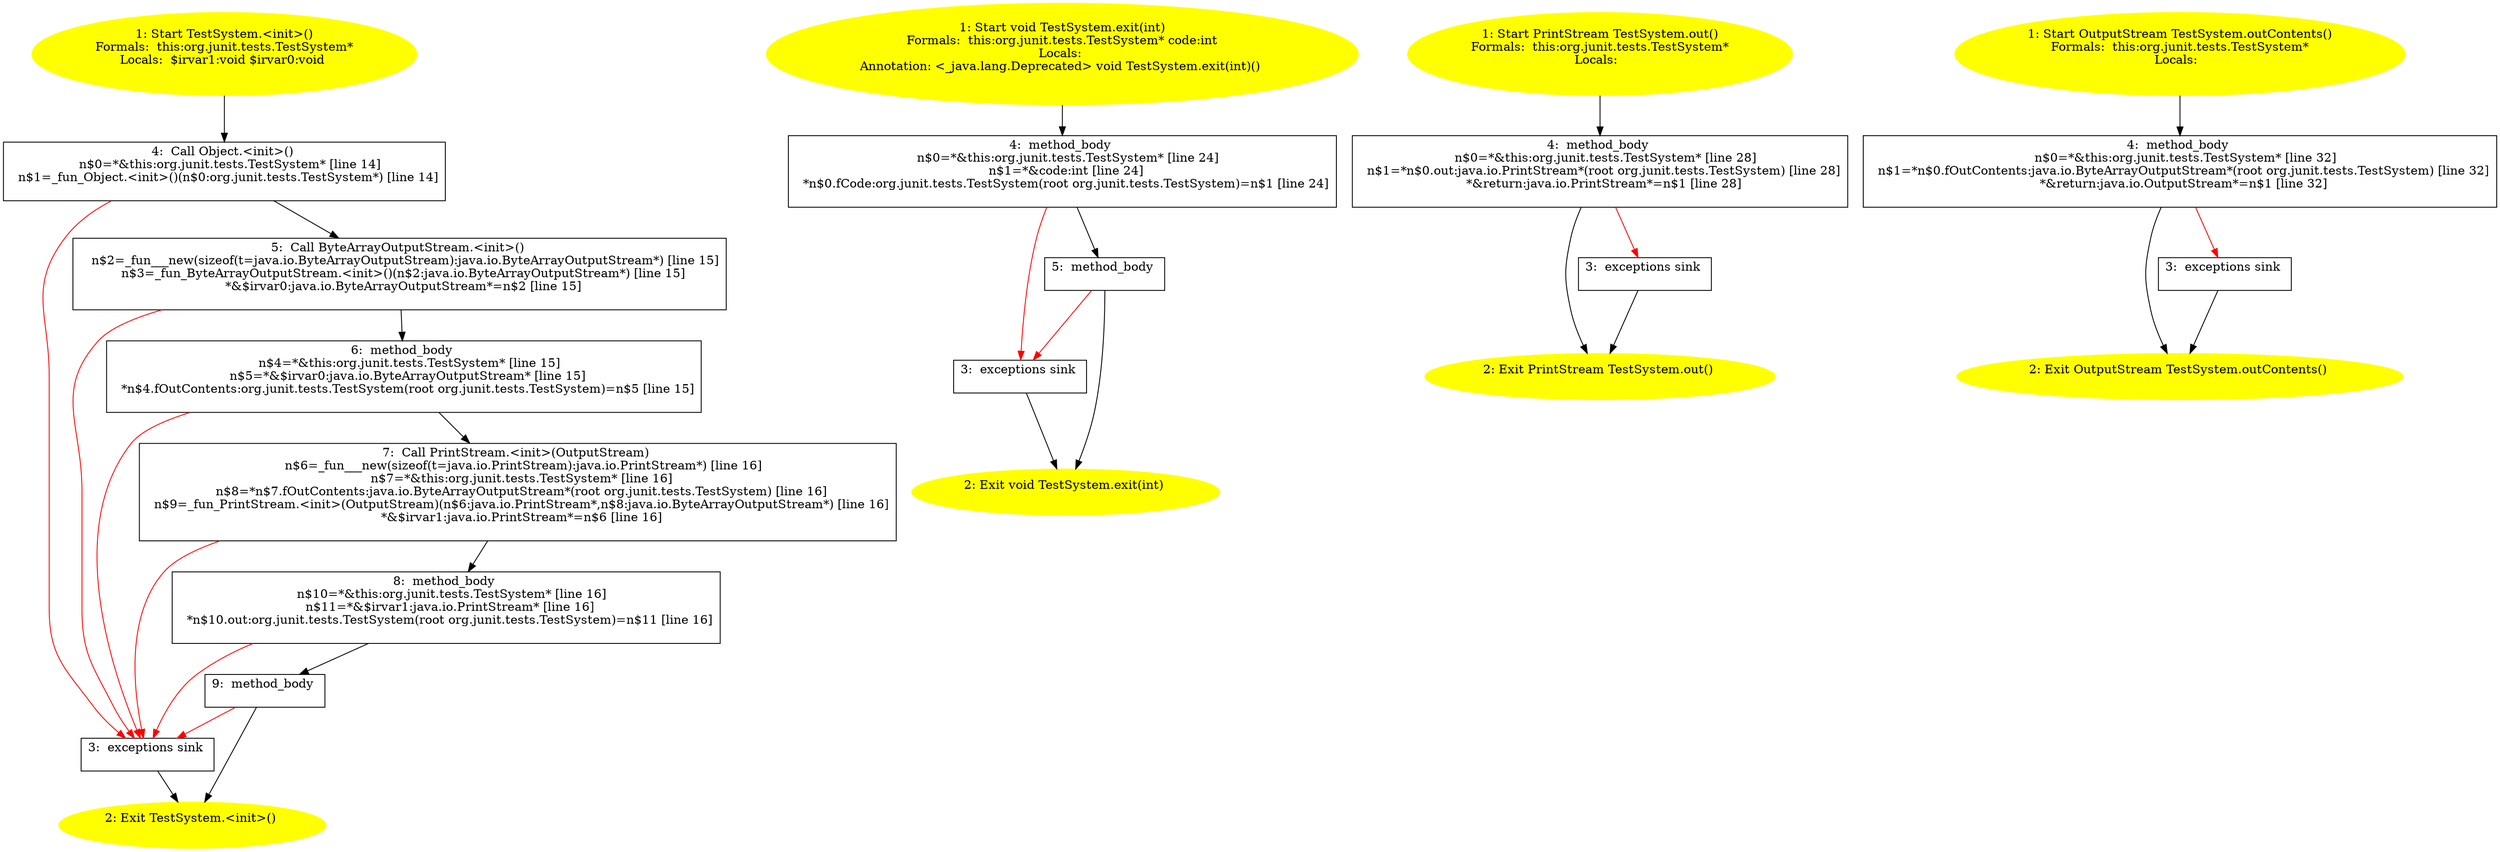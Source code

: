 /* @generated */
digraph cfg {
"org.junit.tests.TestSystem.<init>().285c433c366d0eee1c6d36617423a518_1" [label="1: Start TestSystem.<init>()\nFormals:  this:org.junit.tests.TestSystem*\nLocals:  $irvar1:void $irvar0:void \n  " color=yellow style=filled]
	

	 "org.junit.tests.TestSystem.<init>().285c433c366d0eee1c6d36617423a518_1" -> "org.junit.tests.TestSystem.<init>().285c433c366d0eee1c6d36617423a518_4" ;
"org.junit.tests.TestSystem.<init>().285c433c366d0eee1c6d36617423a518_2" [label="2: Exit TestSystem.<init>() \n  " color=yellow style=filled]
	

"org.junit.tests.TestSystem.<init>().285c433c366d0eee1c6d36617423a518_3" [label="3:  exceptions sink \n  " shape="box"]
	

	 "org.junit.tests.TestSystem.<init>().285c433c366d0eee1c6d36617423a518_3" -> "org.junit.tests.TestSystem.<init>().285c433c366d0eee1c6d36617423a518_2" ;
"org.junit.tests.TestSystem.<init>().285c433c366d0eee1c6d36617423a518_4" [label="4:  Call Object.<init>() \n   n$0=*&this:org.junit.tests.TestSystem* [line 14]\n  n$1=_fun_Object.<init>()(n$0:org.junit.tests.TestSystem*) [line 14]\n " shape="box"]
	

	 "org.junit.tests.TestSystem.<init>().285c433c366d0eee1c6d36617423a518_4" -> "org.junit.tests.TestSystem.<init>().285c433c366d0eee1c6d36617423a518_5" ;
	 "org.junit.tests.TestSystem.<init>().285c433c366d0eee1c6d36617423a518_4" -> "org.junit.tests.TestSystem.<init>().285c433c366d0eee1c6d36617423a518_3" [color="red" ];
"org.junit.tests.TestSystem.<init>().285c433c366d0eee1c6d36617423a518_5" [label="5:  Call ByteArrayOutputStream.<init>() \n   n$2=_fun___new(sizeof(t=java.io.ByteArrayOutputStream):java.io.ByteArrayOutputStream*) [line 15]\n  n$3=_fun_ByteArrayOutputStream.<init>()(n$2:java.io.ByteArrayOutputStream*) [line 15]\n  *&$irvar0:java.io.ByteArrayOutputStream*=n$2 [line 15]\n " shape="box"]
	

	 "org.junit.tests.TestSystem.<init>().285c433c366d0eee1c6d36617423a518_5" -> "org.junit.tests.TestSystem.<init>().285c433c366d0eee1c6d36617423a518_6" ;
	 "org.junit.tests.TestSystem.<init>().285c433c366d0eee1c6d36617423a518_5" -> "org.junit.tests.TestSystem.<init>().285c433c366d0eee1c6d36617423a518_3" [color="red" ];
"org.junit.tests.TestSystem.<init>().285c433c366d0eee1c6d36617423a518_6" [label="6:  method_body \n   n$4=*&this:org.junit.tests.TestSystem* [line 15]\n  n$5=*&$irvar0:java.io.ByteArrayOutputStream* [line 15]\n  *n$4.fOutContents:org.junit.tests.TestSystem(root org.junit.tests.TestSystem)=n$5 [line 15]\n " shape="box"]
	

	 "org.junit.tests.TestSystem.<init>().285c433c366d0eee1c6d36617423a518_6" -> "org.junit.tests.TestSystem.<init>().285c433c366d0eee1c6d36617423a518_7" ;
	 "org.junit.tests.TestSystem.<init>().285c433c366d0eee1c6d36617423a518_6" -> "org.junit.tests.TestSystem.<init>().285c433c366d0eee1c6d36617423a518_3" [color="red" ];
"org.junit.tests.TestSystem.<init>().285c433c366d0eee1c6d36617423a518_7" [label="7:  Call PrintStream.<init>(OutputStream) \n   n$6=_fun___new(sizeof(t=java.io.PrintStream):java.io.PrintStream*) [line 16]\n  n$7=*&this:org.junit.tests.TestSystem* [line 16]\n  n$8=*n$7.fOutContents:java.io.ByteArrayOutputStream*(root org.junit.tests.TestSystem) [line 16]\n  n$9=_fun_PrintStream.<init>(OutputStream)(n$6:java.io.PrintStream*,n$8:java.io.ByteArrayOutputStream*) [line 16]\n  *&$irvar1:java.io.PrintStream*=n$6 [line 16]\n " shape="box"]
	

	 "org.junit.tests.TestSystem.<init>().285c433c366d0eee1c6d36617423a518_7" -> "org.junit.tests.TestSystem.<init>().285c433c366d0eee1c6d36617423a518_8" ;
	 "org.junit.tests.TestSystem.<init>().285c433c366d0eee1c6d36617423a518_7" -> "org.junit.tests.TestSystem.<init>().285c433c366d0eee1c6d36617423a518_3" [color="red" ];
"org.junit.tests.TestSystem.<init>().285c433c366d0eee1c6d36617423a518_8" [label="8:  method_body \n   n$10=*&this:org.junit.tests.TestSystem* [line 16]\n  n$11=*&$irvar1:java.io.PrintStream* [line 16]\n  *n$10.out:org.junit.tests.TestSystem(root org.junit.tests.TestSystem)=n$11 [line 16]\n " shape="box"]
	

	 "org.junit.tests.TestSystem.<init>().285c433c366d0eee1c6d36617423a518_8" -> "org.junit.tests.TestSystem.<init>().285c433c366d0eee1c6d36617423a518_9" ;
	 "org.junit.tests.TestSystem.<init>().285c433c366d0eee1c6d36617423a518_8" -> "org.junit.tests.TestSystem.<init>().285c433c366d0eee1c6d36617423a518_3" [color="red" ];
"org.junit.tests.TestSystem.<init>().285c433c366d0eee1c6d36617423a518_9" [label="9:  method_body \n  " shape="box"]
	

	 "org.junit.tests.TestSystem.<init>().285c433c366d0eee1c6d36617423a518_9" -> "org.junit.tests.TestSystem.<init>().285c433c366d0eee1c6d36617423a518_2" ;
	 "org.junit.tests.TestSystem.<init>().285c433c366d0eee1c6d36617423a518_9" -> "org.junit.tests.TestSystem.<init>().285c433c366d0eee1c6d36617423a518_3" [color="red" ];
"org.junit.tests.TestSystem.exit(int):void.68ff2fd35b2ffdaf5dfb899135da68d5_1" [label="1: Start void TestSystem.exit(int)\nFormals:  this:org.junit.tests.TestSystem* code:int\nLocals: \nAnnotation: <_java.lang.Deprecated> void TestSystem.exit(int)() \n  " color=yellow style=filled]
	

	 "org.junit.tests.TestSystem.exit(int):void.68ff2fd35b2ffdaf5dfb899135da68d5_1" -> "org.junit.tests.TestSystem.exit(int):void.68ff2fd35b2ffdaf5dfb899135da68d5_4" ;
"org.junit.tests.TestSystem.exit(int):void.68ff2fd35b2ffdaf5dfb899135da68d5_2" [label="2: Exit void TestSystem.exit(int) \n  " color=yellow style=filled]
	

"org.junit.tests.TestSystem.exit(int):void.68ff2fd35b2ffdaf5dfb899135da68d5_3" [label="3:  exceptions sink \n  " shape="box"]
	

	 "org.junit.tests.TestSystem.exit(int):void.68ff2fd35b2ffdaf5dfb899135da68d5_3" -> "org.junit.tests.TestSystem.exit(int):void.68ff2fd35b2ffdaf5dfb899135da68d5_2" ;
"org.junit.tests.TestSystem.exit(int):void.68ff2fd35b2ffdaf5dfb899135da68d5_4" [label="4:  method_body \n   n$0=*&this:org.junit.tests.TestSystem* [line 24]\n  n$1=*&code:int [line 24]\n  *n$0.fCode:org.junit.tests.TestSystem(root org.junit.tests.TestSystem)=n$1 [line 24]\n " shape="box"]
	

	 "org.junit.tests.TestSystem.exit(int):void.68ff2fd35b2ffdaf5dfb899135da68d5_4" -> "org.junit.tests.TestSystem.exit(int):void.68ff2fd35b2ffdaf5dfb899135da68d5_5" ;
	 "org.junit.tests.TestSystem.exit(int):void.68ff2fd35b2ffdaf5dfb899135da68d5_4" -> "org.junit.tests.TestSystem.exit(int):void.68ff2fd35b2ffdaf5dfb899135da68d5_3" [color="red" ];
"org.junit.tests.TestSystem.exit(int):void.68ff2fd35b2ffdaf5dfb899135da68d5_5" [label="5:  method_body \n  " shape="box"]
	

	 "org.junit.tests.TestSystem.exit(int):void.68ff2fd35b2ffdaf5dfb899135da68d5_5" -> "org.junit.tests.TestSystem.exit(int):void.68ff2fd35b2ffdaf5dfb899135da68d5_2" ;
	 "org.junit.tests.TestSystem.exit(int):void.68ff2fd35b2ffdaf5dfb899135da68d5_5" -> "org.junit.tests.TestSystem.exit(int):void.68ff2fd35b2ffdaf5dfb899135da68d5_3" [color="red" ];
"org.junit.tests.TestSystem.out():java.io.PrintStream.c051c09b0f9df09cbea8eb9e1d9e9be1_1" [label="1: Start PrintStream TestSystem.out()\nFormals:  this:org.junit.tests.TestSystem*\nLocals:  \n  " color=yellow style=filled]
	

	 "org.junit.tests.TestSystem.out():java.io.PrintStream.c051c09b0f9df09cbea8eb9e1d9e9be1_1" -> "org.junit.tests.TestSystem.out():java.io.PrintStream.c051c09b0f9df09cbea8eb9e1d9e9be1_4" ;
"org.junit.tests.TestSystem.out():java.io.PrintStream.c051c09b0f9df09cbea8eb9e1d9e9be1_2" [label="2: Exit PrintStream TestSystem.out() \n  " color=yellow style=filled]
	

"org.junit.tests.TestSystem.out():java.io.PrintStream.c051c09b0f9df09cbea8eb9e1d9e9be1_3" [label="3:  exceptions sink \n  " shape="box"]
	

	 "org.junit.tests.TestSystem.out():java.io.PrintStream.c051c09b0f9df09cbea8eb9e1d9e9be1_3" -> "org.junit.tests.TestSystem.out():java.io.PrintStream.c051c09b0f9df09cbea8eb9e1d9e9be1_2" ;
"org.junit.tests.TestSystem.out():java.io.PrintStream.c051c09b0f9df09cbea8eb9e1d9e9be1_4" [label="4:  method_body \n   n$0=*&this:org.junit.tests.TestSystem* [line 28]\n  n$1=*n$0.out:java.io.PrintStream*(root org.junit.tests.TestSystem) [line 28]\n  *&return:java.io.PrintStream*=n$1 [line 28]\n " shape="box"]
	

	 "org.junit.tests.TestSystem.out():java.io.PrintStream.c051c09b0f9df09cbea8eb9e1d9e9be1_4" -> "org.junit.tests.TestSystem.out():java.io.PrintStream.c051c09b0f9df09cbea8eb9e1d9e9be1_2" ;
	 "org.junit.tests.TestSystem.out():java.io.PrintStream.c051c09b0f9df09cbea8eb9e1d9e9be1_4" -> "org.junit.tests.TestSystem.out():java.io.PrintStream.c051c09b0f9df09cbea8eb9e1d9e9be1_3" [color="red" ];
"org.junit.tests.TestSystem.outContents():java.io.OutputStream.4257c2054a465cd0ef45b504985a76d8_1" [label="1: Start OutputStream TestSystem.outContents()\nFormals:  this:org.junit.tests.TestSystem*\nLocals:  \n  " color=yellow style=filled]
	

	 "org.junit.tests.TestSystem.outContents():java.io.OutputStream.4257c2054a465cd0ef45b504985a76d8_1" -> "org.junit.tests.TestSystem.outContents():java.io.OutputStream.4257c2054a465cd0ef45b504985a76d8_4" ;
"org.junit.tests.TestSystem.outContents():java.io.OutputStream.4257c2054a465cd0ef45b504985a76d8_2" [label="2: Exit OutputStream TestSystem.outContents() \n  " color=yellow style=filled]
	

"org.junit.tests.TestSystem.outContents():java.io.OutputStream.4257c2054a465cd0ef45b504985a76d8_3" [label="3:  exceptions sink \n  " shape="box"]
	

	 "org.junit.tests.TestSystem.outContents():java.io.OutputStream.4257c2054a465cd0ef45b504985a76d8_3" -> "org.junit.tests.TestSystem.outContents():java.io.OutputStream.4257c2054a465cd0ef45b504985a76d8_2" ;
"org.junit.tests.TestSystem.outContents():java.io.OutputStream.4257c2054a465cd0ef45b504985a76d8_4" [label="4:  method_body \n   n$0=*&this:org.junit.tests.TestSystem* [line 32]\n  n$1=*n$0.fOutContents:java.io.ByteArrayOutputStream*(root org.junit.tests.TestSystem) [line 32]\n  *&return:java.io.OutputStream*=n$1 [line 32]\n " shape="box"]
	

	 "org.junit.tests.TestSystem.outContents():java.io.OutputStream.4257c2054a465cd0ef45b504985a76d8_4" -> "org.junit.tests.TestSystem.outContents():java.io.OutputStream.4257c2054a465cd0ef45b504985a76d8_2" ;
	 "org.junit.tests.TestSystem.outContents():java.io.OutputStream.4257c2054a465cd0ef45b504985a76d8_4" -> "org.junit.tests.TestSystem.outContents():java.io.OutputStream.4257c2054a465cd0ef45b504985a76d8_3" [color="red" ];
}
